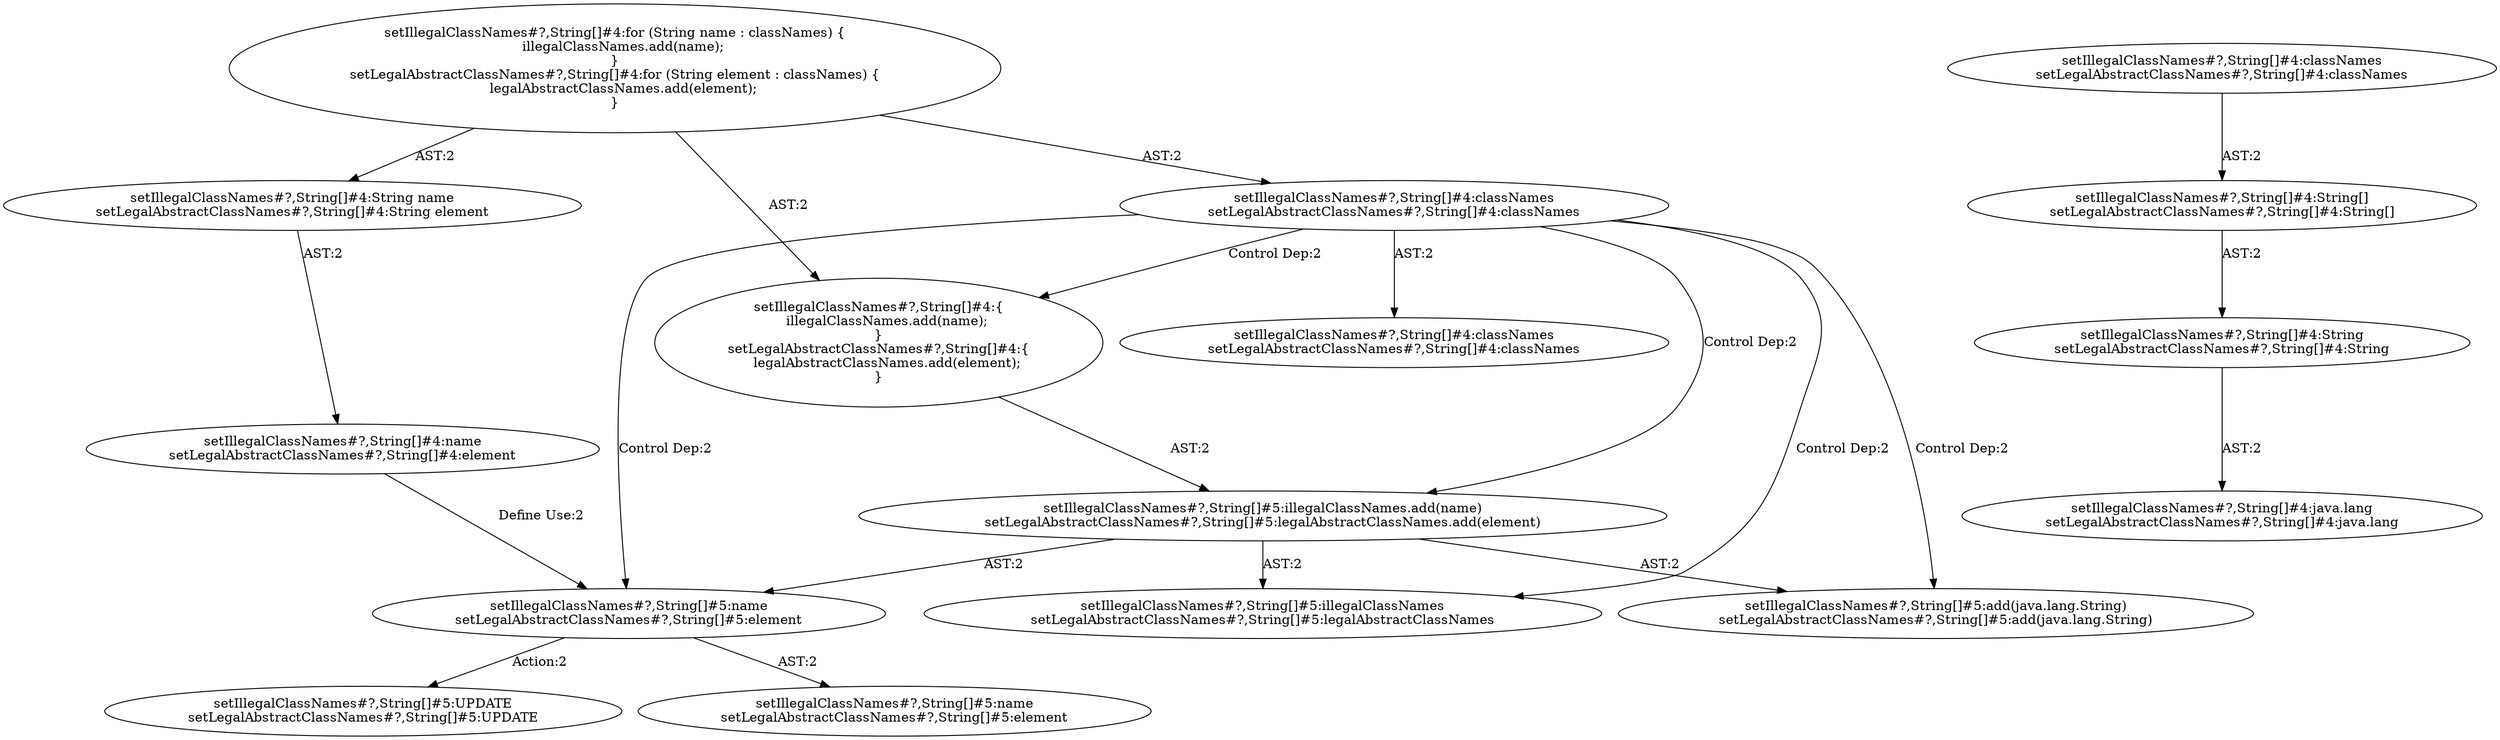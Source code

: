 digraph "Pattern" {
0 [label="setIllegalClassNames#?,String[]#5:UPDATE
setLegalAbstractClassNames#?,String[]#5:UPDATE" shape=ellipse]
1 [label="setIllegalClassNames#?,String[]#5:name
setLegalAbstractClassNames#?,String[]#5:element" shape=ellipse]
2 [label="setIllegalClassNames#?,String[]#4:classNames
setLegalAbstractClassNames#?,String[]#4:classNames" shape=ellipse]
3 [label="setIllegalClassNames#?,String[]#4:for (String name : classNames) \{
    illegalClassNames.add(name);
\}
setLegalAbstractClassNames#?,String[]#4:for (String element : classNames) \{
    legalAbstractClassNames.add(element);
\}" shape=ellipse]
4 [label="setIllegalClassNames#?,String[]#4:classNames
setLegalAbstractClassNames#?,String[]#4:classNames" shape=ellipse]
5 [label="setIllegalClassNames#?,String[]#4:\{
    illegalClassNames.add(name);
\}
setLegalAbstractClassNames#?,String[]#4:\{
    legalAbstractClassNames.add(element);
\}" shape=ellipse]
6 [label="setIllegalClassNames#?,String[]#5:illegalClassNames.add(name)
setLegalAbstractClassNames#?,String[]#5:legalAbstractClassNames.add(element)" shape=ellipse]
7 [label="setIllegalClassNames#?,String[]#5:add(java.lang.String)
setLegalAbstractClassNames#?,String[]#5:add(java.lang.String)" shape=ellipse]
8 [label="setIllegalClassNames#?,String[]#5:illegalClassNames
setLegalAbstractClassNames#?,String[]#5:legalAbstractClassNames" shape=ellipse]
9 [label="setIllegalClassNames#?,String[]#4:name
setLegalAbstractClassNames#?,String[]#4:element" shape=ellipse]
10 [label="setIllegalClassNames#?,String[]#4:String name
setLegalAbstractClassNames#?,String[]#4:String element" shape=ellipse]
11 [label="setIllegalClassNames#?,String[]#5:name
setLegalAbstractClassNames#?,String[]#5:element" shape=ellipse]
12 [label="setIllegalClassNames#?,String[]#4:classNames
setLegalAbstractClassNames#?,String[]#4:classNames" shape=ellipse]
13 [label="setIllegalClassNames#?,String[]#4:String[]
setLegalAbstractClassNames#?,String[]#4:String[]" shape=ellipse]
14 [label="setIllegalClassNames#?,String[]#4:String
setLegalAbstractClassNames#?,String[]#4:String" shape=ellipse]
15 [label="setIllegalClassNames#?,String[]#4:java.lang
setLegalAbstractClassNames#?,String[]#4:java.lang" shape=ellipse]
1 -> 0 [label="Action:2"];
1 -> 11 [label="AST:2"];
2 -> 1 [label="Control Dep:2"];
2 -> 4 [label="AST:2"];
2 -> 5 [label="Control Dep:2"];
2 -> 6 [label="Control Dep:2"];
2 -> 7 [label="Control Dep:2"];
2 -> 8 [label="Control Dep:2"];
3 -> 2 [label="AST:2"];
3 -> 10 [label="AST:2"];
3 -> 5 [label="AST:2"];
5 -> 6 [label="AST:2"];
6 -> 1 [label="AST:2"];
6 -> 8 [label="AST:2"];
6 -> 7 [label="AST:2"];
9 -> 1 [label="Define Use:2"];
10 -> 9 [label="AST:2"];
12 -> 13 [label="AST:2"];
13 -> 14 [label="AST:2"];
14 -> 15 [label="AST:2"];
}